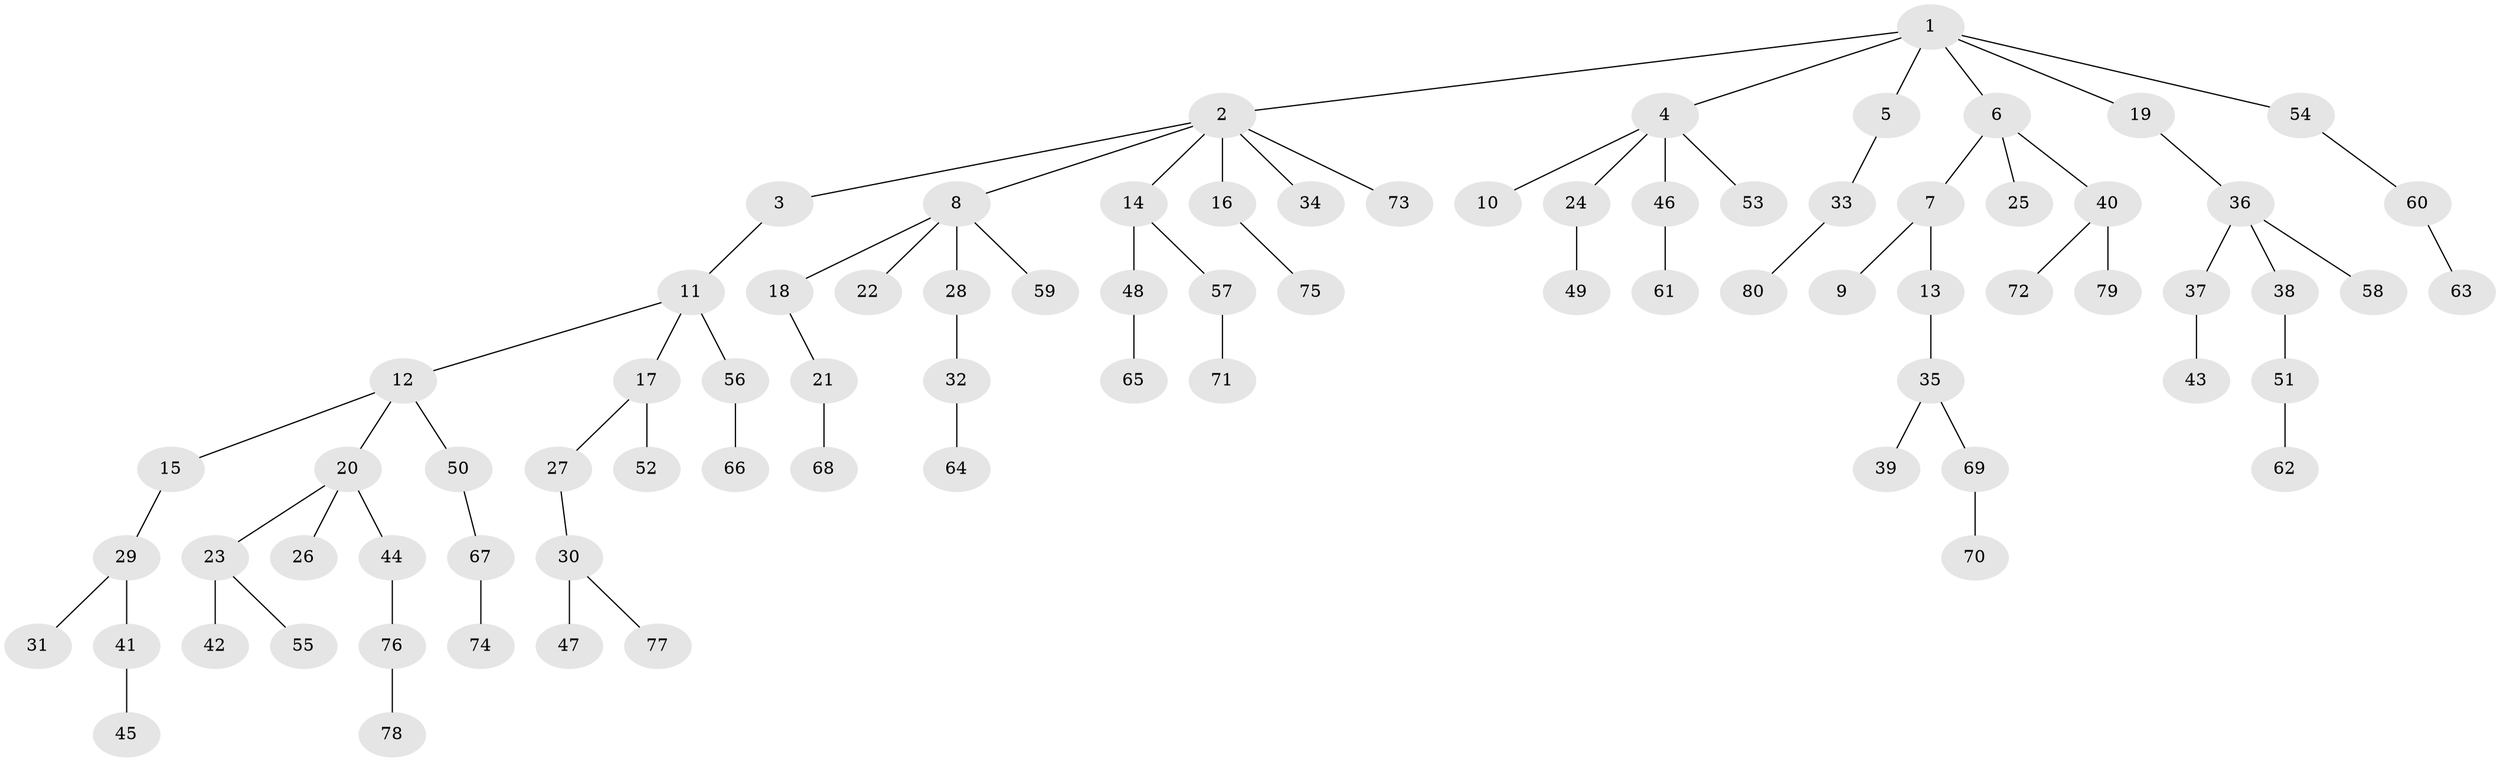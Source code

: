 // coarse degree distribution, {4: 0.08163265306122448, 2: 0.3469387755102041, 3: 0.08163265306122448, 1: 0.4489795918367347, 6: 0.04081632653061224}
// Generated by graph-tools (version 1.1) at 2025/37/03/04/25 23:37:16]
// undirected, 80 vertices, 79 edges
graph export_dot {
  node [color=gray90,style=filled];
  1;
  2;
  3;
  4;
  5;
  6;
  7;
  8;
  9;
  10;
  11;
  12;
  13;
  14;
  15;
  16;
  17;
  18;
  19;
  20;
  21;
  22;
  23;
  24;
  25;
  26;
  27;
  28;
  29;
  30;
  31;
  32;
  33;
  34;
  35;
  36;
  37;
  38;
  39;
  40;
  41;
  42;
  43;
  44;
  45;
  46;
  47;
  48;
  49;
  50;
  51;
  52;
  53;
  54;
  55;
  56;
  57;
  58;
  59;
  60;
  61;
  62;
  63;
  64;
  65;
  66;
  67;
  68;
  69;
  70;
  71;
  72;
  73;
  74;
  75;
  76;
  77;
  78;
  79;
  80;
  1 -- 2;
  1 -- 4;
  1 -- 5;
  1 -- 6;
  1 -- 19;
  1 -- 54;
  2 -- 3;
  2 -- 8;
  2 -- 14;
  2 -- 16;
  2 -- 34;
  2 -- 73;
  3 -- 11;
  4 -- 10;
  4 -- 24;
  4 -- 46;
  4 -- 53;
  5 -- 33;
  6 -- 7;
  6 -- 25;
  6 -- 40;
  7 -- 9;
  7 -- 13;
  8 -- 18;
  8 -- 22;
  8 -- 28;
  8 -- 59;
  11 -- 12;
  11 -- 17;
  11 -- 56;
  12 -- 15;
  12 -- 20;
  12 -- 50;
  13 -- 35;
  14 -- 48;
  14 -- 57;
  15 -- 29;
  16 -- 75;
  17 -- 27;
  17 -- 52;
  18 -- 21;
  19 -- 36;
  20 -- 23;
  20 -- 26;
  20 -- 44;
  21 -- 68;
  23 -- 42;
  23 -- 55;
  24 -- 49;
  27 -- 30;
  28 -- 32;
  29 -- 31;
  29 -- 41;
  30 -- 47;
  30 -- 77;
  32 -- 64;
  33 -- 80;
  35 -- 39;
  35 -- 69;
  36 -- 37;
  36 -- 38;
  36 -- 58;
  37 -- 43;
  38 -- 51;
  40 -- 72;
  40 -- 79;
  41 -- 45;
  44 -- 76;
  46 -- 61;
  48 -- 65;
  50 -- 67;
  51 -- 62;
  54 -- 60;
  56 -- 66;
  57 -- 71;
  60 -- 63;
  67 -- 74;
  69 -- 70;
  76 -- 78;
}

